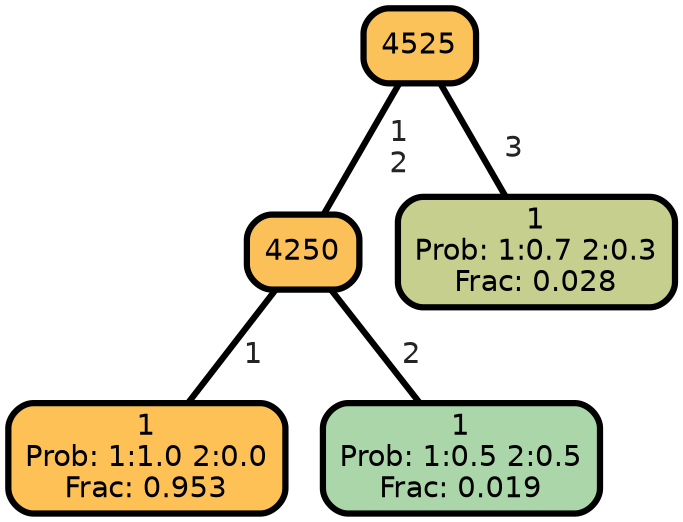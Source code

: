 graph Tree {
node [shape=box, style="filled, rounded",color="black",penwidth="3",fontcolor="black",                 fontname=helvetica] ;
graph [ranksep="0 equally", splines=straight,                 bgcolor=transparent, dpi=200] ;
edge [fontname=helvetica, fontweight=bold,fontcolor=grey14,color=black] ;
0 [label="1
Prob: 1:1.0 2:0.0
Frac: 0.953", fillcolor="#fdc156"] ;
1 [label="4250", fillcolor="#fbc158"] ;
2 [label="1
Prob: 1:0.5 2:0.5
Frac: 0.019", fillcolor="#aad6aa"] ;
3 [label="4525", fillcolor="#fac259"] ;
4 [label="1
Prob: 1:0.7 2:0.3
Frac: 0.028", fillcolor="#c6cf8d"] ;
1 -- 0 [label=" 1",penwidth=3] ;
1 -- 2 [label=" 2",penwidth=3] ;
3 -- 1 [label=" 1\n 2",penwidth=3] ;
3 -- 4 [label=" 3",penwidth=3] ;
{rank = same;}}